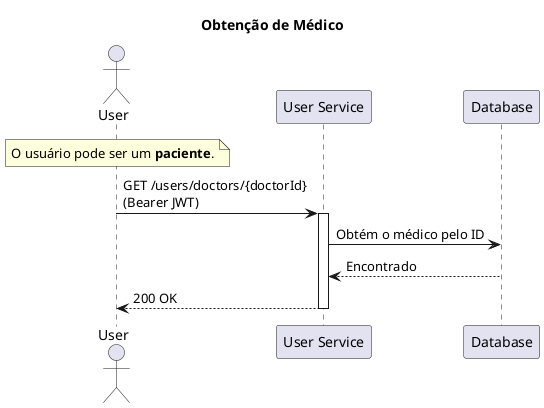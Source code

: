 @startuml get_doctor

title Obtenção de Médico

actor "User" as user
participant "User Service" as user_service
participant "Database" as database

note over user
O usuário pode ser um **paciente**.
end note

user -> user_service: GET /users/doctors/{doctorId}\n(Bearer JWT)
activate user_service
user_service -> database: Obtém o médico pelo ID
database --> user_service: Encontrado
user_service --> user: 200 OK
deactivate user_service

@enduml
